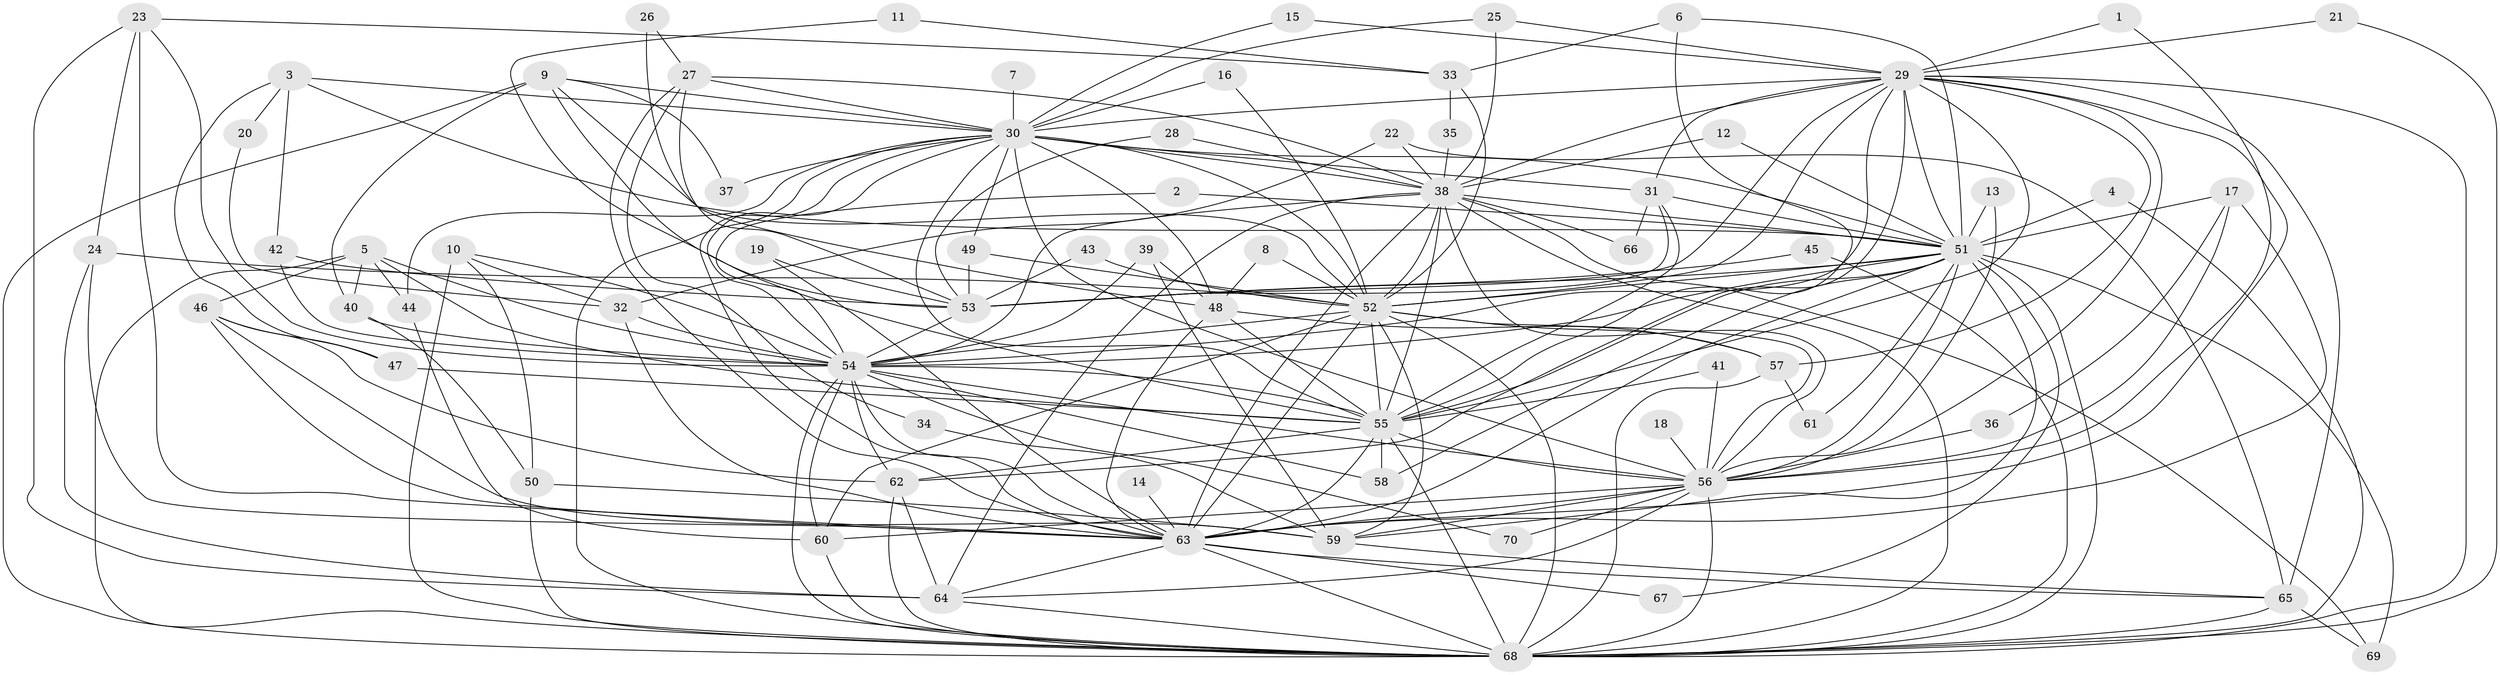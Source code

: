 // original degree distribution, {20: 0.014388489208633094, 22: 0.02158273381294964, 26: 0.007194244604316547, 25: 0.007194244604316547, 27: 0.007194244604316547, 18: 0.007194244604316547, 21: 0.007194244604316547, 6: 0.02877697841726619, 5: 0.050359712230215826, 7: 0.03597122302158273, 3: 0.22302158273381295, 8: 0.007194244604316547, 2: 0.5107913669064749, 4: 0.06474820143884892, 10: 0.007194244604316547}
// Generated by graph-tools (version 1.1) at 2025/49/03/09/25 03:49:38]
// undirected, 70 vertices, 204 edges
graph export_dot {
graph [start="1"]
  node [color=gray90,style=filled];
  1;
  2;
  3;
  4;
  5;
  6;
  7;
  8;
  9;
  10;
  11;
  12;
  13;
  14;
  15;
  16;
  17;
  18;
  19;
  20;
  21;
  22;
  23;
  24;
  25;
  26;
  27;
  28;
  29;
  30;
  31;
  32;
  33;
  34;
  35;
  36;
  37;
  38;
  39;
  40;
  41;
  42;
  43;
  44;
  45;
  46;
  47;
  48;
  49;
  50;
  51;
  52;
  53;
  54;
  55;
  56;
  57;
  58;
  59;
  60;
  61;
  62;
  63;
  64;
  65;
  66;
  67;
  68;
  69;
  70;
  1 -- 29 [weight=1.0];
  1 -- 56 [weight=1.0];
  2 -- 51 [weight=1.0];
  2 -- 54 [weight=1.0];
  3 -- 20 [weight=1.0];
  3 -- 30 [weight=1.0];
  3 -- 42 [weight=1.0];
  3 -- 47 [weight=1.0];
  3 -- 51 [weight=2.0];
  4 -- 51 [weight=1.0];
  4 -- 68 [weight=1.0];
  5 -- 40 [weight=1.0];
  5 -- 44 [weight=1.0];
  5 -- 46 [weight=1.0];
  5 -- 54 [weight=1.0];
  5 -- 55 [weight=1.0];
  5 -- 68 [weight=1.0];
  6 -- 33 [weight=1.0];
  6 -- 51 [weight=1.0];
  6 -- 55 [weight=1.0];
  7 -- 30 [weight=2.0];
  8 -- 48 [weight=1.0];
  8 -- 52 [weight=1.0];
  9 -- 30 [weight=1.0];
  9 -- 37 [weight=1.0];
  9 -- 40 [weight=1.0];
  9 -- 52 [weight=1.0];
  9 -- 53 [weight=1.0];
  9 -- 68 [weight=1.0];
  10 -- 32 [weight=1.0];
  10 -- 50 [weight=1.0];
  10 -- 54 [weight=1.0];
  10 -- 68 [weight=1.0];
  11 -- 33 [weight=1.0];
  11 -- 55 [weight=1.0];
  12 -- 38 [weight=1.0];
  12 -- 51 [weight=1.0];
  13 -- 51 [weight=1.0];
  13 -- 56 [weight=1.0];
  14 -- 63 [weight=1.0];
  15 -- 29 [weight=1.0];
  15 -- 30 [weight=1.0];
  16 -- 30 [weight=1.0];
  16 -- 52 [weight=1.0];
  17 -- 36 [weight=1.0];
  17 -- 51 [weight=1.0];
  17 -- 56 [weight=1.0];
  17 -- 63 [weight=1.0];
  18 -- 56 [weight=1.0];
  19 -- 53 [weight=1.0];
  19 -- 63 [weight=1.0];
  20 -- 32 [weight=1.0];
  21 -- 29 [weight=1.0];
  21 -- 68 [weight=1.0];
  22 -- 32 [weight=1.0];
  22 -- 38 [weight=1.0];
  22 -- 65 [weight=1.0];
  23 -- 24 [weight=1.0];
  23 -- 33 [weight=1.0];
  23 -- 54 [weight=1.0];
  23 -- 63 [weight=1.0];
  23 -- 64 [weight=1.0];
  24 -- 52 [weight=1.0];
  24 -- 63 [weight=1.0];
  24 -- 64 [weight=1.0];
  25 -- 29 [weight=1.0];
  25 -- 30 [weight=1.0];
  25 -- 38 [weight=1.0];
  26 -- 27 [weight=1.0];
  26 -- 48 [weight=1.0];
  27 -- 30 [weight=1.0];
  27 -- 34 [weight=1.0];
  27 -- 38 [weight=1.0];
  27 -- 53 [weight=1.0];
  27 -- 63 [weight=1.0];
  28 -- 38 [weight=1.0];
  28 -- 53 [weight=1.0];
  29 -- 30 [weight=1.0];
  29 -- 31 [weight=1.0];
  29 -- 38 [weight=1.0];
  29 -- 51 [weight=1.0];
  29 -- 52 [weight=1.0];
  29 -- 53 [weight=1.0];
  29 -- 54 [weight=1.0];
  29 -- 55 [weight=1.0];
  29 -- 56 [weight=1.0];
  29 -- 57 [weight=1.0];
  29 -- 62 [weight=1.0];
  29 -- 63 [weight=1.0];
  29 -- 65 [weight=1.0];
  29 -- 68 [weight=1.0];
  30 -- 31 [weight=1.0];
  30 -- 37 [weight=1.0];
  30 -- 38 [weight=1.0];
  30 -- 44 [weight=1.0];
  30 -- 48 [weight=1.0];
  30 -- 49 [weight=1.0];
  30 -- 51 [weight=3.0];
  30 -- 52 [weight=1.0];
  30 -- 54 [weight=2.0];
  30 -- 55 [weight=1.0];
  30 -- 56 [weight=2.0];
  30 -- 63 [weight=1.0];
  30 -- 68 [weight=1.0];
  31 -- 51 [weight=1.0];
  31 -- 53 [weight=1.0];
  31 -- 55 [weight=1.0];
  31 -- 66 [weight=1.0];
  32 -- 54 [weight=1.0];
  32 -- 63 [weight=1.0];
  33 -- 35 [weight=1.0];
  33 -- 52 [weight=1.0];
  34 -- 59 [weight=1.0];
  35 -- 38 [weight=1.0];
  36 -- 56 [weight=1.0];
  38 -- 51 [weight=1.0];
  38 -- 52 [weight=1.0];
  38 -- 54 [weight=2.0];
  38 -- 55 [weight=2.0];
  38 -- 56 [weight=1.0];
  38 -- 63 [weight=2.0];
  38 -- 64 [weight=2.0];
  38 -- 66 [weight=1.0];
  38 -- 68 [weight=1.0];
  38 -- 69 [weight=1.0];
  39 -- 48 [weight=1.0];
  39 -- 54 [weight=1.0];
  39 -- 59 [weight=1.0];
  40 -- 50 [weight=1.0];
  40 -- 54 [weight=1.0];
  41 -- 55 [weight=1.0];
  41 -- 56 [weight=1.0];
  42 -- 53 [weight=1.0];
  42 -- 54 [weight=1.0];
  43 -- 52 [weight=1.0];
  43 -- 53 [weight=1.0];
  44 -- 60 [weight=1.0];
  45 -- 53 [weight=1.0];
  45 -- 68 [weight=1.0];
  46 -- 47 [weight=1.0];
  46 -- 59 [weight=1.0];
  46 -- 62 [weight=1.0];
  46 -- 63 [weight=1.0];
  47 -- 55 [weight=1.0];
  48 -- 55 [weight=1.0];
  48 -- 57 [weight=1.0];
  48 -- 63 [weight=2.0];
  49 -- 52 [weight=1.0];
  49 -- 53 [weight=1.0];
  50 -- 59 [weight=1.0];
  50 -- 68 [weight=1.0];
  51 -- 52 [weight=2.0];
  51 -- 53 [weight=1.0];
  51 -- 54 [weight=1.0];
  51 -- 55 [weight=4.0];
  51 -- 56 [weight=1.0];
  51 -- 58 [weight=1.0];
  51 -- 59 [weight=1.0];
  51 -- 61 [weight=1.0];
  51 -- 63 [weight=1.0];
  51 -- 67 [weight=1.0];
  51 -- 68 [weight=1.0];
  51 -- 69 [weight=1.0];
  52 -- 54 [weight=1.0];
  52 -- 55 [weight=1.0];
  52 -- 56 [weight=1.0];
  52 -- 57 [weight=1.0];
  52 -- 59 [weight=1.0];
  52 -- 60 [weight=1.0];
  52 -- 63 [weight=1.0];
  52 -- 68 [weight=1.0];
  53 -- 54 [weight=1.0];
  54 -- 55 [weight=1.0];
  54 -- 56 [weight=1.0];
  54 -- 58 [weight=1.0];
  54 -- 60 [weight=1.0];
  54 -- 62 [weight=2.0];
  54 -- 63 [weight=1.0];
  54 -- 68 [weight=1.0];
  54 -- 70 [weight=1.0];
  55 -- 56 [weight=1.0];
  55 -- 58 [weight=1.0];
  55 -- 62 [weight=1.0];
  55 -- 63 [weight=1.0];
  55 -- 68 [weight=1.0];
  56 -- 59 [weight=1.0];
  56 -- 60 [weight=1.0];
  56 -- 63 [weight=1.0];
  56 -- 64 [weight=1.0];
  56 -- 68 [weight=2.0];
  56 -- 70 [weight=1.0];
  57 -- 61 [weight=1.0];
  57 -- 68 [weight=1.0];
  59 -- 65 [weight=1.0];
  60 -- 68 [weight=1.0];
  62 -- 64 [weight=1.0];
  62 -- 68 [weight=1.0];
  63 -- 64 [weight=1.0];
  63 -- 65 [weight=2.0];
  63 -- 67 [weight=2.0];
  63 -- 68 [weight=1.0];
  64 -- 68 [weight=1.0];
  65 -- 68 [weight=1.0];
  65 -- 69 [weight=1.0];
}
